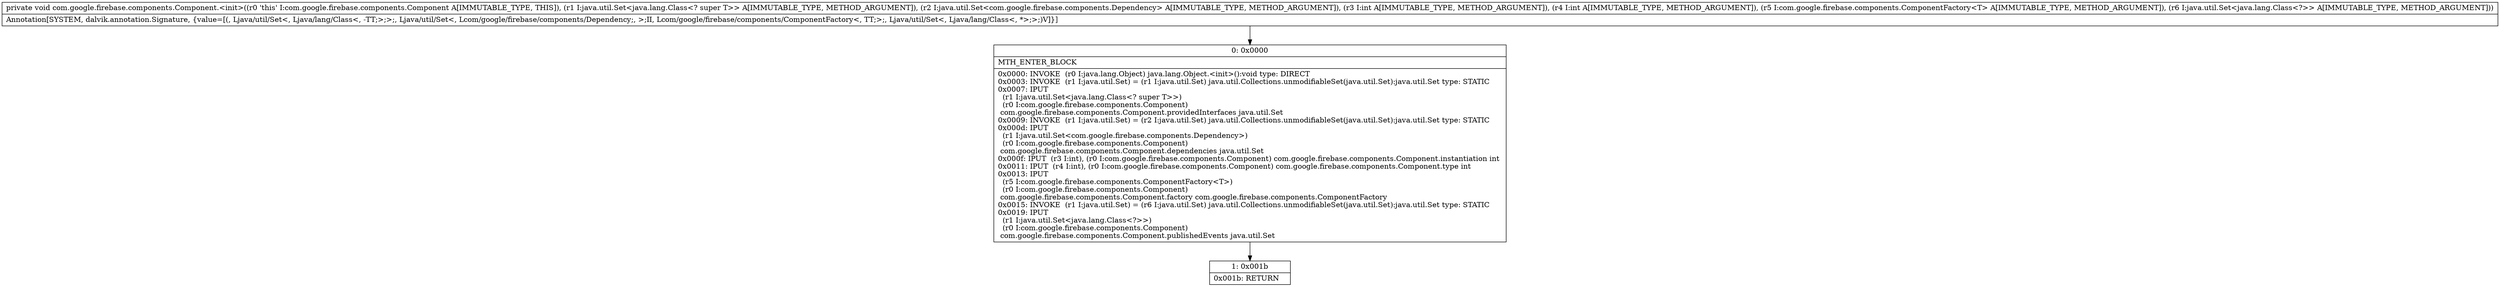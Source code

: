 digraph "CFG forcom.google.firebase.components.Component.\<init\>(Ljava\/util\/Set;Ljava\/util\/Set;IILcom\/google\/firebase\/components\/ComponentFactory;Ljava\/util\/Set;)V" {
Node_0 [shape=record,label="{0\:\ 0x0000|MTH_ENTER_BLOCK\l|0x0000: INVOKE  (r0 I:java.lang.Object) java.lang.Object.\<init\>():void type: DIRECT \l0x0003: INVOKE  (r1 I:java.util.Set) = (r1 I:java.util.Set) java.util.Collections.unmodifiableSet(java.util.Set):java.util.Set type: STATIC \l0x0007: IPUT  \l  (r1 I:java.util.Set\<java.lang.Class\<? super T\>\>)\l  (r0 I:com.google.firebase.components.Component)\l com.google.firebase.components.Component.providedInterfaces java.util.Set \l0x0009: INVOKE  (r1 I:java.util.Set) = (r2 I:java.util.Set) java.util.Collections.unmodifiableSet(java.util.Set):java.util.Set type: STATIC \l0x000d: IPUT  \l  (r1 I:java.util.Set\<com.google.firebase.components.Dependency\>)\l  (r0 I:com.google.firebase.components.Component)\l com.google.firebase.components.Component.dependencies java.util.Set \l0x000f: IPUT  (r3 I:int), (r0 I:com.google.firebase.components.Component) com.google.firebase.components.Component.instantiation int \l0x0011: IPUT  (r4 I:int), (r0 I:com.google.firebase.components.Component) com.google.firebase.components.Component.type int \l0x0013: IPUT  \l  (r5 I:com.google.firebase.components.ComponentFactory\<T\>)\l  (r0 I:com.google.firebase.components.Component)\l com.google.firebase.components.Component.factory com.google.firebase.components.ComponentFactory \l0x0015: INVOKE  (r1 I:java.util.Set) = (r6 I:java.util.Set) java.util.Collections.unmodifiableSet(java.util.Set):java.util.Set type: STATIC \l0x0019: IPUT  \l  (r1 I:java.util.Set\<java.lang.Class\<?\>\>)\l  (r0 I:com.google.firebase.components.Component)\l com.google.firebase.components.Component.publishedEvents java.util.Set \l}"];
Node_1 [shape=record,label="{1\:\ 0x001b|0x001b: RETURN   \l}"];
MethodNode[shape=record,label="{private void com.google.firebase.components.Component.\<init\>((r0 'this' I:com.google.firebase.components.Component A[IMMUTABLE_TYPE, THIS]), (r1 I:java.util.Set\<java.lang.Class\<? super T\>\> A[IMMUTABLE_TYPE, METHOD_ARGUMENT]), (r2 I:java.util.Set\<com.google.firebase.components.Dependency\> A[IMMUTABLE_TYPE, METHOD_ARGUMENT]), (r3 I:int A[IMMUTABLE_TYPE, METHOD_ARGUMENT]), (r4 I:int A[IMMUTABLE_TYPE, METHOD_ARGUMENT]), (r5 I:com.google.firebase.components.ComponentFactory\<T\> A[IMMUTABLE_TYPE, METHOD_ARGUMENT]), (r6 I:java.util.Set\<java.lang.Class\<?\>\> A[IMMUTABLE_TYPE, METHOD_ARGUMENT]))  | Annotation[SYSTEM, dalvik.annotation.Signature, \{value=[(, Ljava\/util\/Set\<, Ljava\/lang\/Class\<, \-TT;\>;\>;, Ljava\/util\/Set\<, Lcom\/google\/firebase\/components\/Dependency;, \>;II, Lcom\/google\/firebase\/components\/ComponentFactory\<, TT;\>;, Ljava\/util\/Set\<, Ljava\/lang\/Class\<, *\>;\>;)V]\}]\l}"];
MethodNode -> Node_0;
Node_0 -> Node_1;
}


